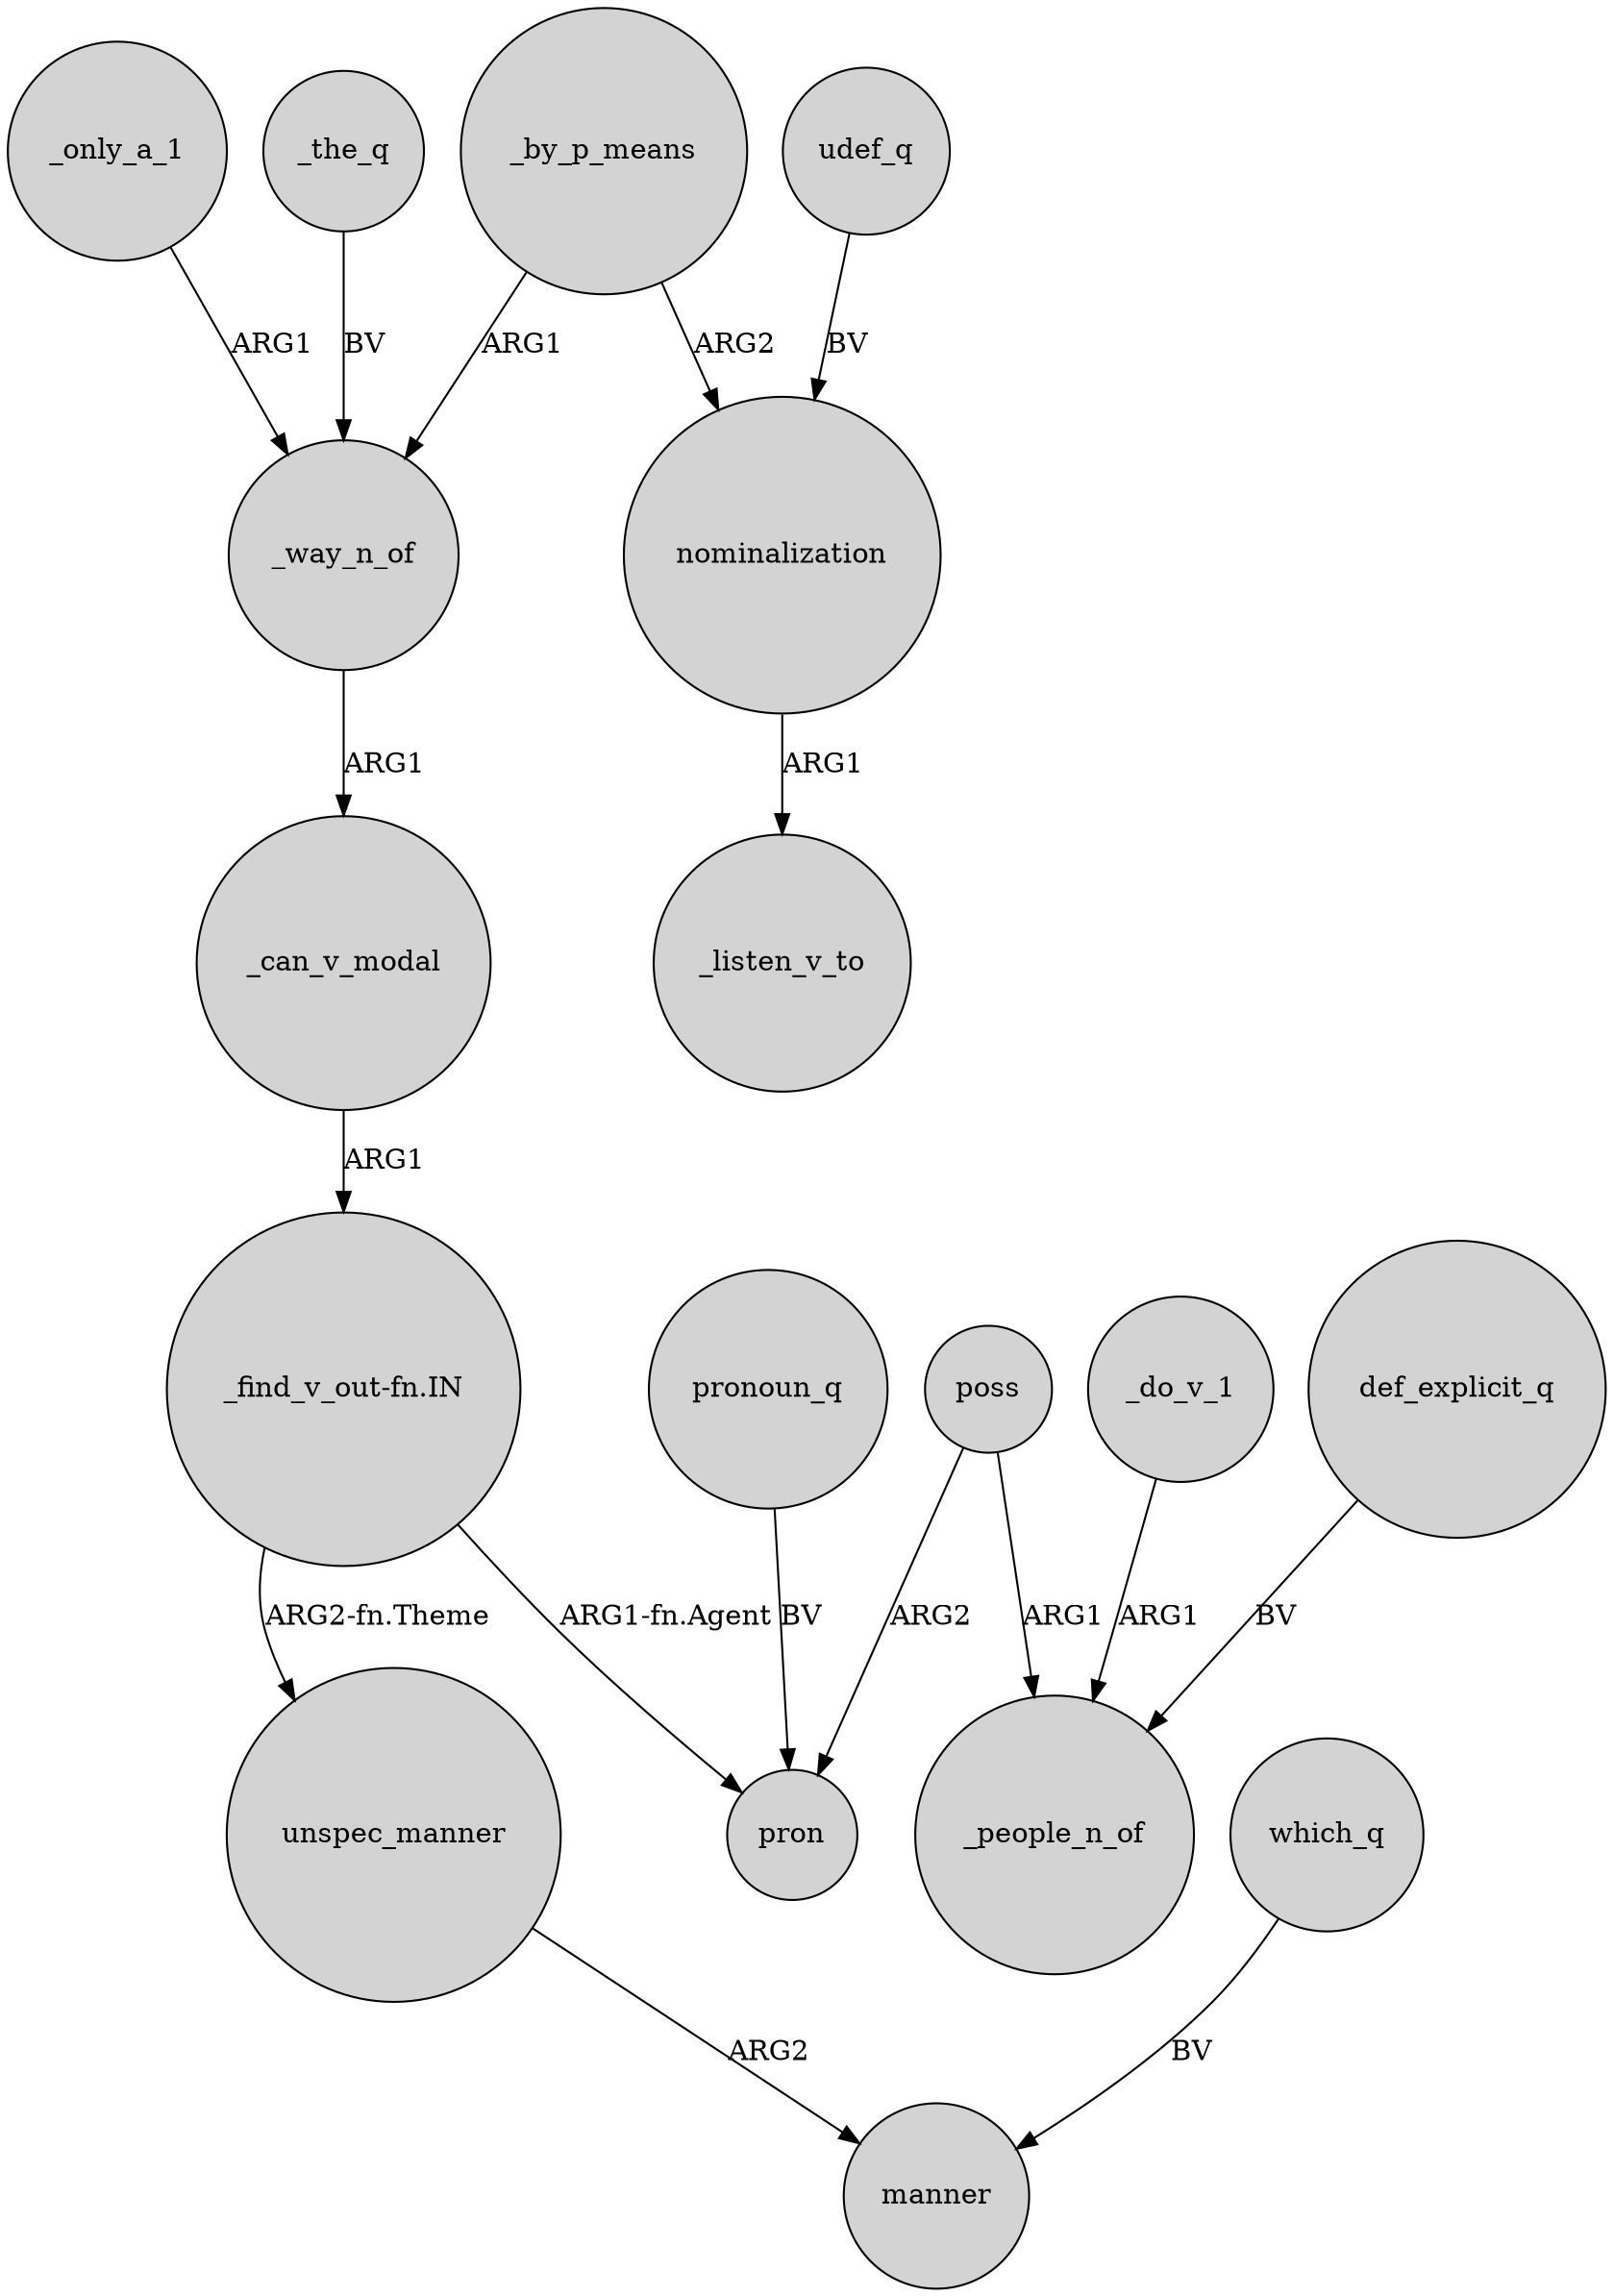 digraph {
	node [shape=circle style=filled]
	_by_p_means -> _way_n_of [label=ARG1]
	_do_v_1 -> _people_n_of [label=ARG1]
	"_find_v_out-fn.IN" -> pron [label="ARG1-fn.Agent"]
	_by_p_means -> nominalization [label=ARG2]
	poss -> pron [label=ARG2]
	which_q -> manner [label=BV]
	_can_v_modal -> "_find_v_out-fn.IN" [label=ARG1]
	poss -> _people_n_of [label=ARG1]
	_way_n_of -> _can_v_modal [label=ARG1]
	nominalization -> _listen_v_to [label=ARG1]
	unspec_manner -> manner [label=ARG2]
	def_explicit_q -> _people_n_of [label=BV]
	udef_q -> nominalization [label=BV]
	"_find_v_out-fn.IN" -> unspec_manner [label="ARG2-fn.Theme"]
	_only_a_1 -> _way_n_of [label=ARG1]
	_the_q -> _way_n_of [label=BV]
	pronoun_q -> pron [label=BV]
}
